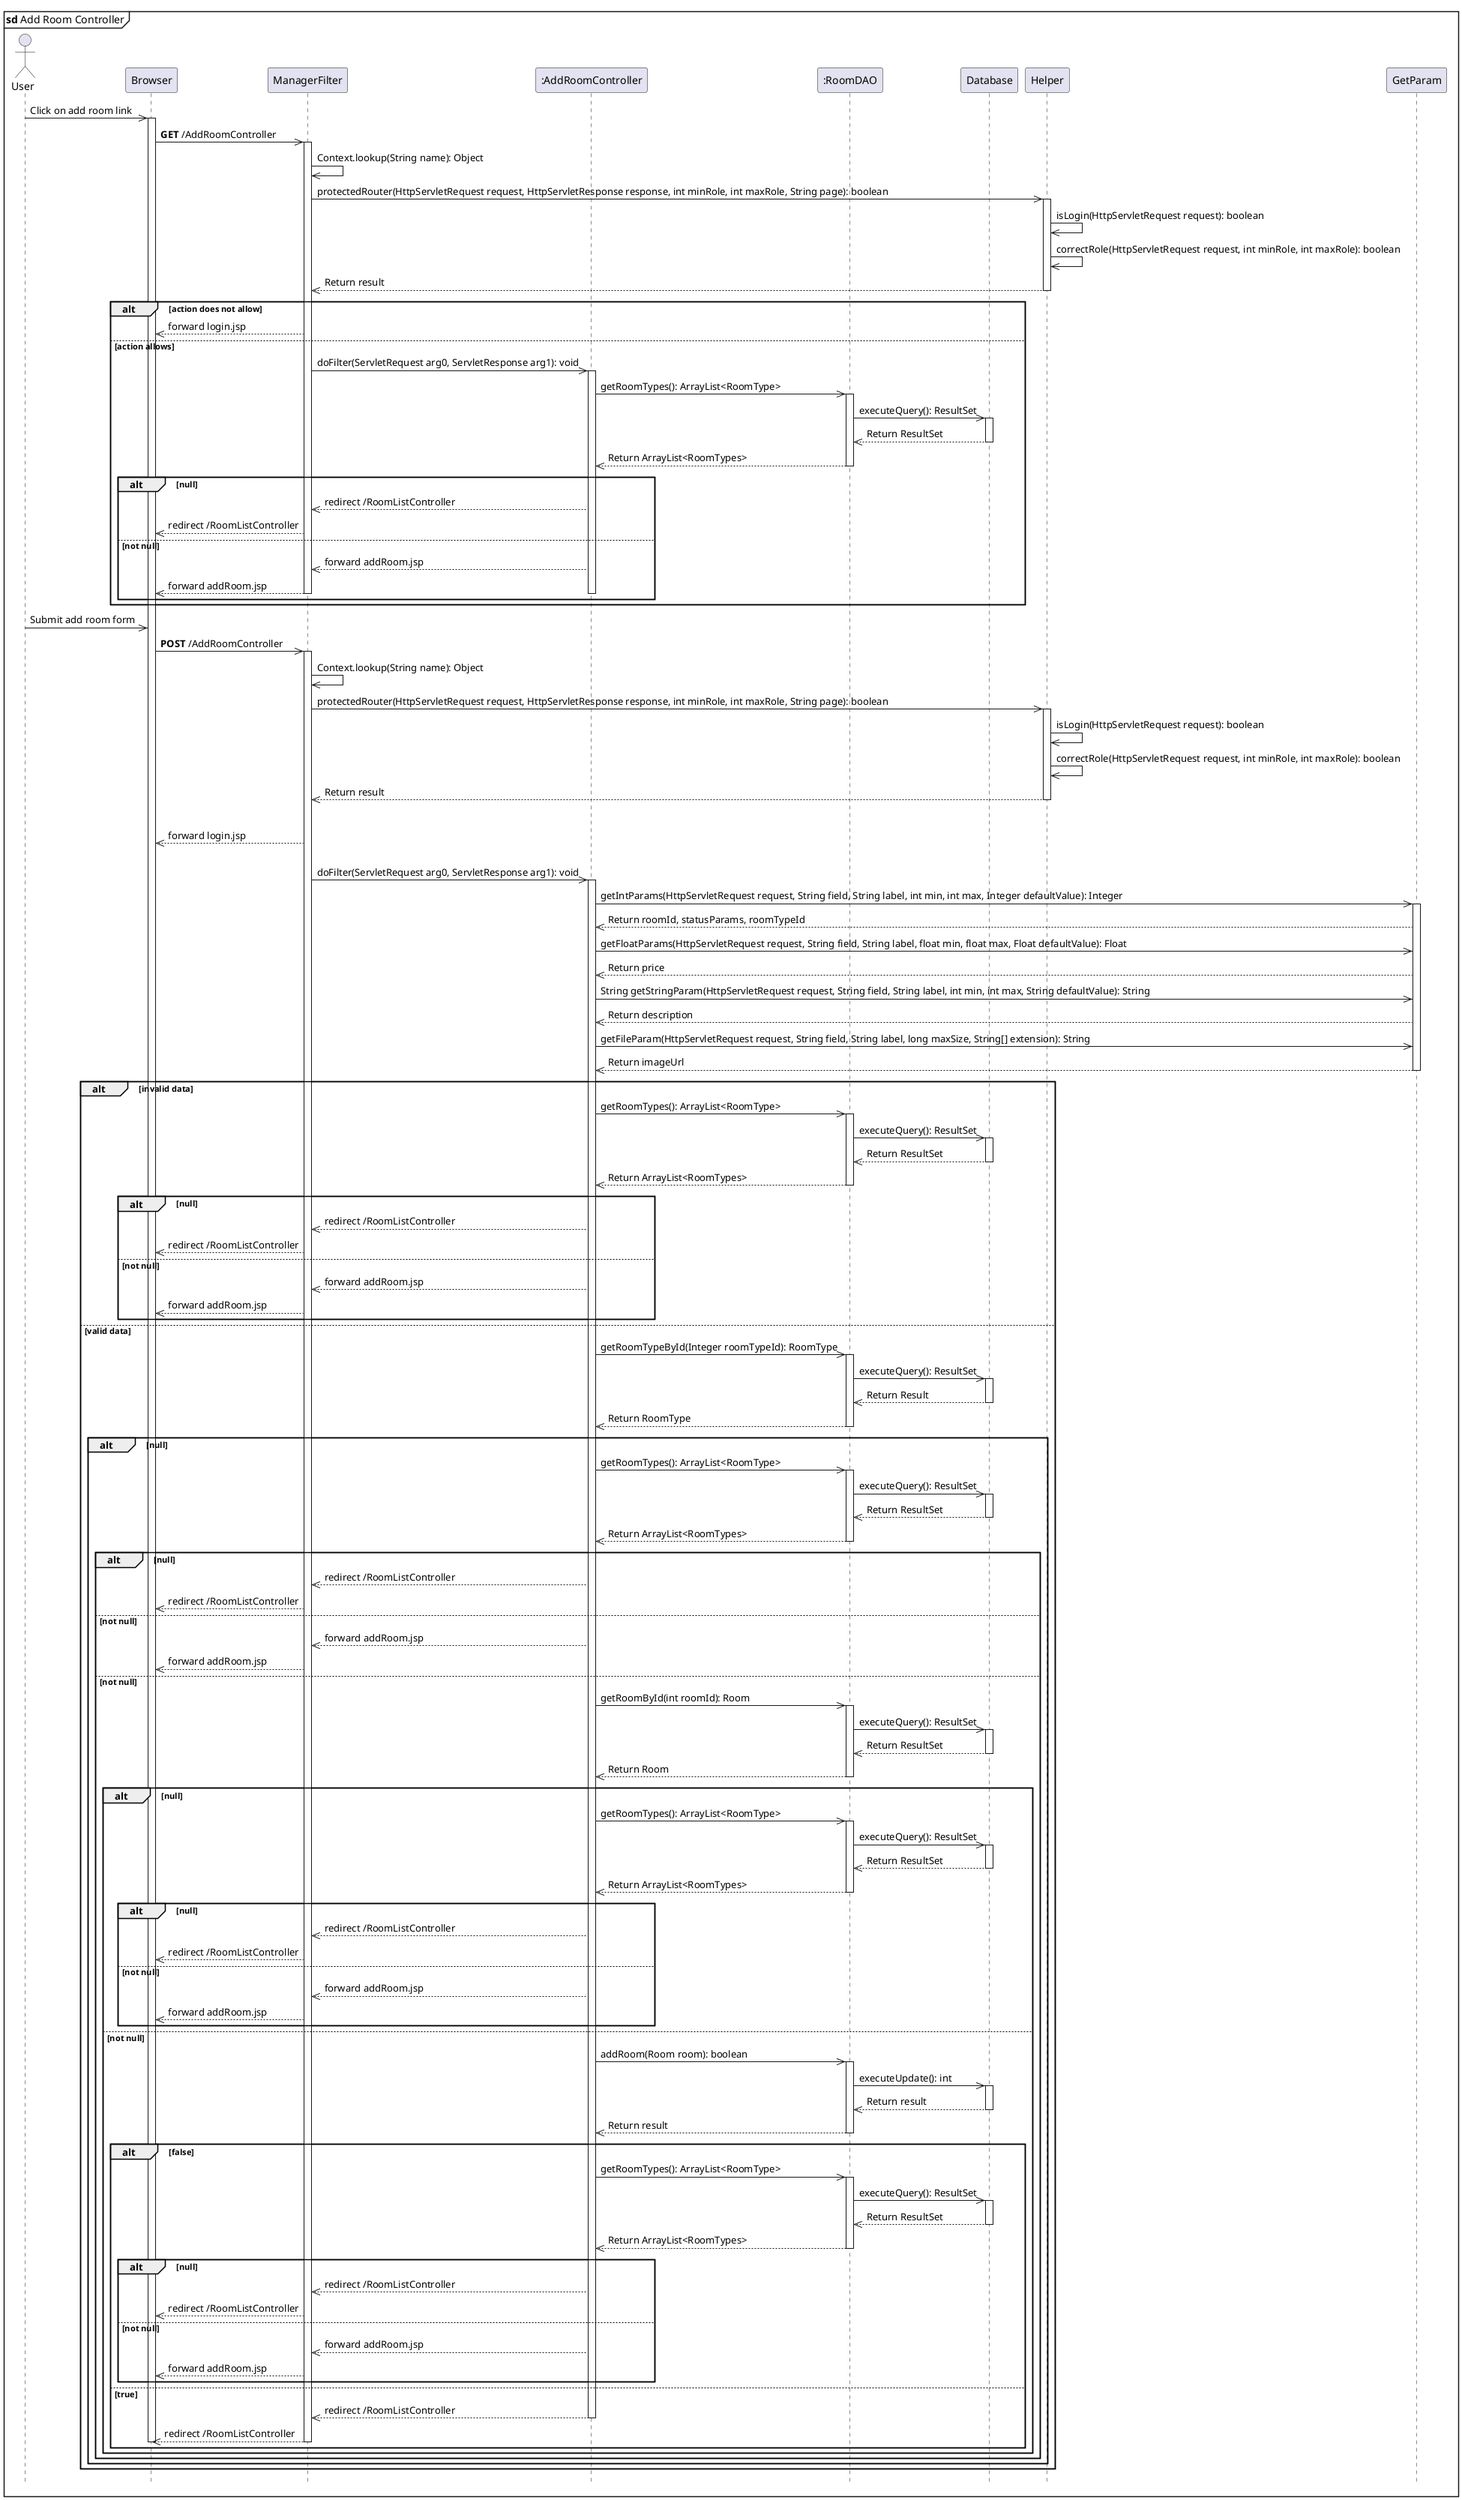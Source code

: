 @startuml
mainframe **sd** Add Room Controller
hide footbox
actor User
participant "Browser" as Browser
participant "ManagerFilter" as ManagerFilter
participant ":AddRoomController" as AddRoomController
participant ":RoomDAO" as RoomDAO
participant "Database" as Database
participant "Helper" as Helper
participant "GetParam" as GetParam

User ->> Browser: Click on add room link
activate Browser
Browser ->> ManagerFilter: **GET** /AddRoomController
activate ManagerFilter
ManagerFilter ->> ManagerFilter: Context.lookup(String name): Object
ManagerFilter ->> Helper: protectedRouter(HttpServletRequest request, HttpServletResponse response, int minRole, int maxRole, String page): boolean
activate Helper
Helper ->> Helper: isLogin(HttpServletRequest request): boolean
Helper ->> Helper: correctRole(HttpServletRequest request, int minRole, int maxRole): boolean
Helper -->> ManagerFilter: Return result
deactivate Helper

alt action does not allow
    ManagerFilter -->> Browser: forward login.jsp

else action allows
    ManagerFilter ->> AddRoomController: doFilter(ServletRequest arg0, ServletResponse arg1): void
    activate AddRoomController
    AddRoomController ->> RoomDAO: getRoomTypes(): ArrayList<RoomType>
    activate RoomDAO
    RoomDAO ->> Database: executeQuery(): ResultSet
    activate Database
    Database -->> RoomDAO: Return ResultSet
    deactivate Database
    RoomDAO -->> AddRoomController: Return ArrayList<RoomTypes>
    deactivate RoomDAO

    alt null
        AddRoomController -->> ManagerFilter: redirect /RoomListController
        ManagerFilter -->> Browser: redirect /RoomListController
    else not null
        AddRoomController -->> ManagerFilter: forward addRoom.jsp
        ManagerFilter -->> Browser: forward addRoom.jsp
        deactivate AddRoomController
        deactivate ManagerFilter
    end
end

User ->> Browser: Submit add room form
Browser ->> ManagerFilter: **POST** /AddRoomController
activate ManagerFilter
ManagerFilter ->> ManagerFilter: Context.lookup(String name): Object
ManagerFilter ->> Helper: protectedRouter(HttpServletRequest request, HttpServletResponse response, int minRole, int maxRole, String page): boolean
activate Helper
Helper ->> Helper: isLogin(HttpServletRequest request): boolean
Helper ->> Helper: correctRole(HttpServletRequest request, int minRole, int maxRole): boolean
Helper -->> ManagerFilter: Return result
deactivate Helper

alt action does not allow
    ManagerFilter -->> Browser: forward login.jsp

else action allows
    ManagerFilter ->> AddRoomController: doFilter(ServletRequest arg0, ServletResponse arg1): void
    activate AddRoomController
    AddRoomController ->> GetParam: getIntParams(HttpServletRequest request, String field, String label, int min, int max, Integer defaultValue): Integer
    activate GetParam
    GetParam -->> AddRoomController: Return roomId, statusParams, roomTypeId
    AddRoomController ->> GetParam: getFloatParams(HttpServletRequest request, String field, String label, float min, float max, Float defaultValue): Float
    GetParam -->> AddRoomController: Return price
    AddRoomController ->> GetParam: String getStringParam(HttpServletRequest request, String field, String label, int min, int max, String defaultValue): String
    GetParam -->> AddRoomController: Return description
    AddRoomController ->> GetParam:getFileParam(HttpServletRequest request, String field, String label, long maxSize, String[] extension): String
    GetParam -->> AddRoomController: Return imageUrl
    deactivate GetParam

    alt invalid data
        AddRoomController ->> RoomDAO: getRoomTypes(): ArrayList<RoomType>
        activate RoomDAO
        RoomDAO ->> Database: executeQuery(): ResultSet
        activate Database
        Database -->> RoomDAO: Return ResultSet
        deactivate Database
        RoomDAO -->> AddRoomController: Return ArrayList<RoomTypes>
        deactivate RoomDAO

        alt null
            AddRoomController -->> ManagerFilter: redirect /RoomListController
            ManagerFilter -->> Browser: redirect /RoomListController
        else not null
            AddRoomController -->> ManagerFilter: forward addRoom.jsp
            ManagerFilter -->> Browser: forward addRoom.jsp
        end
    else valid data
        AddRoomController ->> RoomDAO: getRoomTypeById(Integer roomTypeId): RoomType
        activate RoomDAO
        RoomDAO ->> Database: executeQuery(): ResultSet
        activate Database
        Database -->> RoomDAO: Return Result
        deactivate Database
        RoomDAO -->> AddRoomController: Return RoomType
        deactivate RoomDAO
        alt null
            AddRoomController ->> RoomDAO: getRoomTypes(): ArrayList<RoomType>
            activate RoomDAO
            RoomDAO ->> Database: executeQuery(): ResultSet
            activate Database
            Database -->> RoomDAO: Return ResultSet
            deactivate Database
            RoomDAO -->> AddRoomController: Return ArrayList<RoomTypes>
            deactivate RoomDAO

            alt null
                AddRoomController -->> ManagerFilter: redirect /RoomListController
                ManagerFilter -->> Browser: redirect /RoomListController
            else not null
                AddRoomController -->> ManagerFilter: forward addRoom.jsp
                ManagerFilter -->> Browser: forward addRoom.jsp
        else not null
            AddRoomController ->> RoomDAO: getRoomById(int roomId): Room
            activate RoomDAO
            RoomDAO ->> Database: executeQuery(): ResultSet
            activate Database
            Database -->> RoomDAO: Return ResultSet
            deactivate Database
            RoomDAO -->> AddRoomController: Return Room
            deactivate RoomDAO 

            alt null 
                AddRoomController ->> RoomDAO: getRoomTypes(): ArrayList<RoomType>
                activate RoomDAO
                RoomDAO ->> Database: executeQuery(): ResultSet
                activate Database
                Database -->> RoomDAO: Return ResultSet
                deactivate Database
                RoomDAO -->> AddRoomController: Return ArrayList<RoomTypes>
                deactivate RoomDAO

                alt null
                    AddRoomController -->> ManagerFilter: redirect /RoomListController
                    ManagerFilter -->> Browser: redirect /RoomListController
                else not null
                    AddRoomController -->> ManagerFilter: forward addRoom.jsp
                    ManagerFilter -->> Browser: forward addRoom.jsp
                end
            else not null
                AddRoomController ->> RoomDAO: addRoom(Room room): boolean
                activate RoomDAO
                RoomDAO ->> Database: executeUpdate(): int
                activate Database
                Database -->> RoomDAO: Return result
                deactivate Database
                RoomDAO -->> AddRoomController: Return result
                deactivate RoomDAO

                alt false
                    AddRoomController ->> RoomDAO: getRoomTypes(): ArrayList<RoomType>
                    activate RoomDAO
                    RoomDAO ->> Database: executeQuery(): ResultSet
                    activate Database
                    Database -->> RoomDAO: Return ResultSet
                    deactivate Database
                    RoomDAO -->> AddRoomController: Return ArrayList<RoomTypes>
                    deactivate RoomDAO

                    alt null
                        AddRoomController -->> ManagerFilter: redirect /RoomListController
                        ManagerFilter -->> Browser: redirect /RoomListController
                    else not null
                        AddRoomController -->> ManagerFilter: forward addRoom.jsp
                        ManagerFilter -->> Browser: forward addRoom.jsp
                    end
                else true
                    AddRoomController -->> ManagerFilter: redirect /RoomListController
                    deactivate AddRoomController
                    ManagerFilter -->> Browser: redirect /RoomListController
                    deactivate Browser
                    deactivate ManagerFilter
                end
            end
        end
    end
end
@enduml